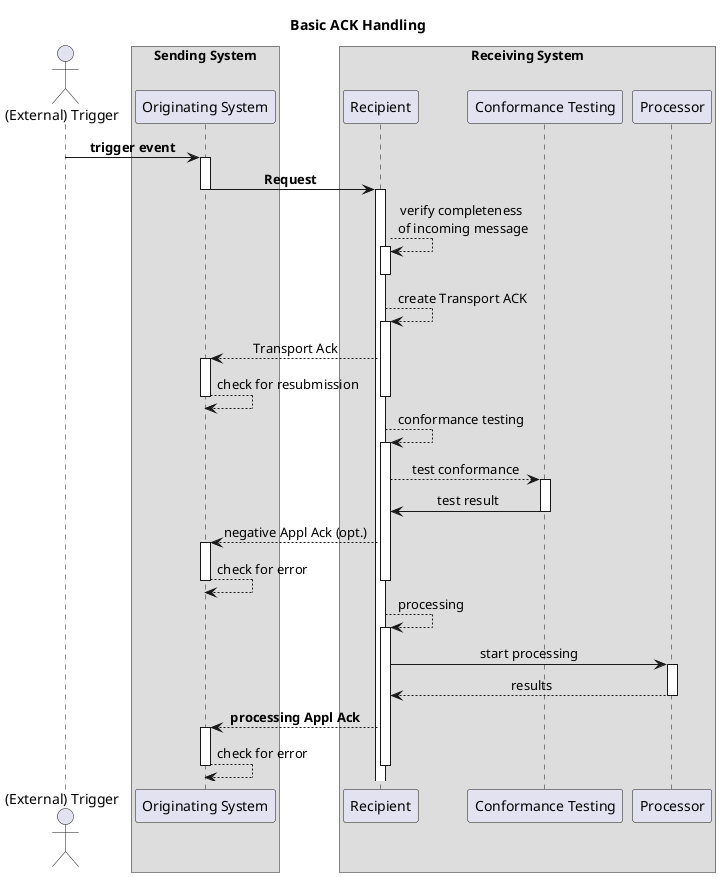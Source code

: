 @startuml

skinparam sequenceMessageAlign center
title Basic ACK Handling

actor "(External) Trigger" as Trigger

box "Sending System"
participant "Originating System" as Sender
end box

box "Receiving System"
participant "Recipient" as Receiver
participant "Conformance Testing" as Conformer
participant "Processor" as Processor
end box

Trigger -> Sender : <b>trigger event
activate Sender

Sender -> Receiver: <b>Request
deactivate Sender
activate Receiver
Receiver --> Receiver: verify completeness \nof incoming message
activate Receiver
deactivate Receiver
Receiver --> Receiver: create Transport ACK
activate Receiver
Receiver --> Sender: Transport Ack
activate Sender
Sender --> Sender: check for resubmission
deactivate Sender
deactivate Receiver

Receiver --> Receiver: conformance testing
activate Receiver
Receiver --> Conformer: test conformance
activate Conformer
Conformer -> Receiver: test result
deactivate Conformer
Receiver --> Sender: negative Appl Ack (opt.)
activate Sender
Sender --> Sender: check for error
deactivate Sender
deactivate Receiver

Receiver --> Receiver: processing
activate Receiver
Receiver -> Processor: start processing
activate Processor
Processor --> Receiver: results
deactivate Processor
Receiver --> Sender: <b>processing Appl Ack
activate Sender
Sender --> Sender: check for error
deactivate Sender
deactivate Receiver

@enduml
